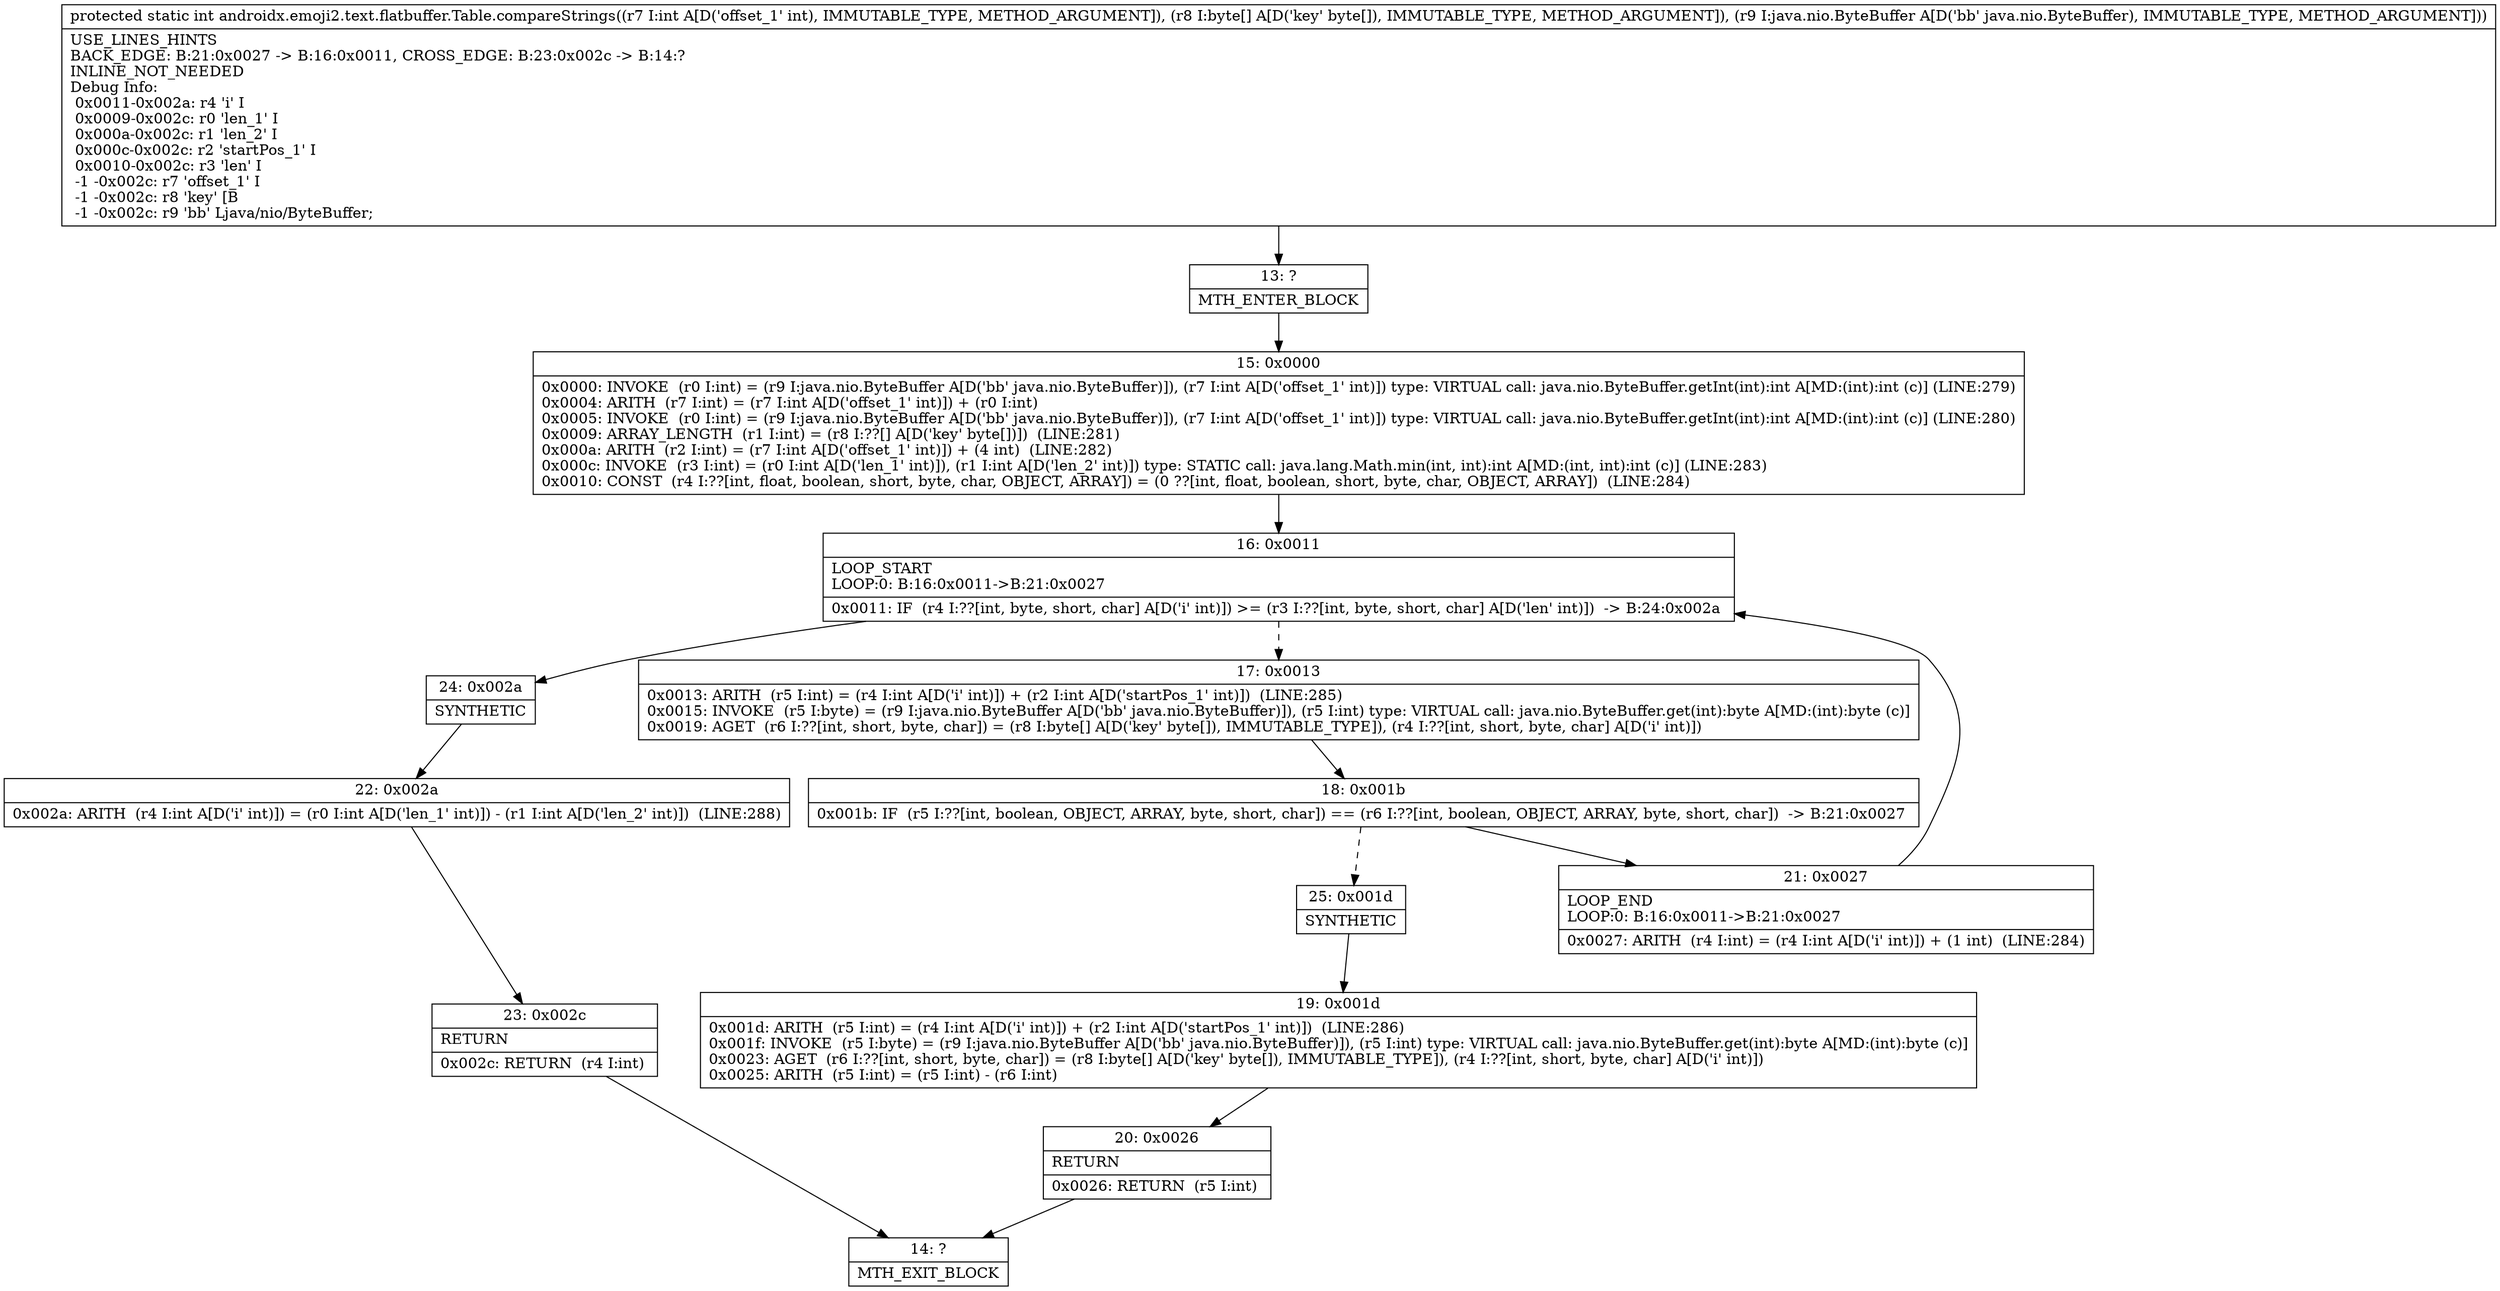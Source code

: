 digraph "CFG forandroidx.emoji2.text.flatbuffer.Table.compareStrings(I[BLjava\/nio\/ByteBuffer;)I" {
Node_13 [shape=record,label="{13\:\ ?|MTH_ENTER_BLOCK\l}"];
Node_15 [shape=record,label="{15\:\ 0x0000|0x0000: INVOKE  (r0 I:int) = (r9 I:java.nio.ByteBuffer A[D('bb' java.nio.ByteBuffer)]), (r7 I:int A[D('offset_1' int)]) type: VIRTUAL call: java.nio.ByteBuffer.getInt(int):int A[MD:(int):int (c)] (LINE:279)\l0x0004: ARITH  (r7 I:int) = (r7 I:int A[D('offset_1' int)]) + (r0 I:int) \l0x0005: INVOKE  (r0 I:int) = (r9 I:java.nio.ByteBuffer A[D('bb' java.nio.ByteBuffer)]), (r7 I:int A[D('offset_1' int)]) type: VIRTUAL call: java.nio.ByteBuffer.getInt(int):int A[MD:(int):int (c)] (LINE:280)\l0x0009: ARRAY_LENGTH  (r1 I:int) = (r8 I:??[] A[D('key' byte[])])  (LINE:281)\l0x000a: ARITH  (r2 I:int) = (r7 I:int A[D('offset_1' int)]) + (4 int)  (LINE:282)\l0x000c: INVOKE  (r3 I:int) = (r0 I:int A[D('len_1' int)]), (r1 I:int A[D('len_2' int)]) type: STATIC call: java.lang.Math.min(int, int):int A[MD:(int, int):int (c)] (LINE:283)\l0x0010: CONST  (r4 I:??[int, float, boolean, short, byte, char, OBJECT, ARRAY]) = (0 ??[int, float, boolean, short, byte, char, OBJECT, ARRAY])  (LINE:284)\l}"];
Node_16 [shape=record,label="{16\:\ 0x0011|LOOP_START\lLOOP:0: B:16:0x0011\-\>B:21:0x0027\l|0x0011: IF  (r4 I:??[int, byte, short, char] A[D('i' int)]) \>= (r3 I:??[int, byte, short, char] A[D('len' int)])  \-\> B:24:0x002a \l}"];
Node_17 [shape=record,label="{17\:\ 0x0013|0x0013: ARITH  (r5 I:int) = (r4 I:int A[D('i' int)]) + (r2 I:int A[D('startPos_1' int)])  (LINE:285)\l0x0015: INVOKE  (r5 I:byte) = (r9 I:java.nio.ByteBuffer A[D('bb' java.nio.ByteBuffer)]), (r5 I:int) type: VIRTUAL call: java.nio.ByteBuffer.get(int):byte A[MD:(int):byte (c)]\l0x0019: AGET  (r6 I:??[int, short, byte, char]) = (r8 I:byte[] A[D('key' byte[]), IMMUTABLE_TYPE]), (r4 I:??[int, short, byte, char] A[D('i' int)]) \l}"];
Node_18 [shape=record,label="{18\:\ 0x001b|0x001b: IF  (r5 I:??[int, boolean, OBJECT, ARRAY, byte, short, char]) == (r6 I:??[int, boolean, OBJECT, ARRAY, byte, short, char])  \-\> B:21:0x0027 \l}"];
Node_21 [shape=record,label="{21\:\ 0x0027|LOOP_END\lLOOP:0: B:16:0x0011\-\>B:21:0x0027\l|0x0027: ARITH  (r4 I:int) = (r4 I:int A[D('i' int)]) + (1 int)  (LINE:284)\l}"];
Node_25 [shape=record,label="{25\:\ 0x001d|SYNTHETIC\l}"];
Node_19 [shape=record,label="{19\:\ 0x001d|0x001d: ARITH  (r5 I:int) = (r4 I:int A[D('i' int)]) + (r2 I:int A[D('startPos_1' int)])  (LINE:286)\l0x001f: INVOKE  (r5 I:byte) = (r9 I:java.nio.ByteBuffer A[D('bb' java.nio.ByteBuffer)]), (r5 I:int) type: VIRTUAL call: java.nio.ByteBuffer.get(int):byte A[MD:(int):byte (c)]\l0x0023: AGET  (r6 I:??[int, short, byte, char]) = (r8 I:byte[] A[D('key' byte[]), IMMUTABLE_TYPE]), (r4 I:??[int, short, byte, char] A[D('i' int)]) \l0x0025: ARITH  (r5 I:int) = (r5 I:int) \- (r6 I:int) \l}"];
Node_20 [shape=record,label="{20\:\ 0x0026|RETURN\l|0x0026: RETURN  (r5 I:int) \l}"];
Node_14 [shape=record,label="{14\:\ ?|MTH_EXIT_BLOCK\l}"];
Node_24 [shape=record,label="{24\:\ 0x002a|SYNTHETIC\l}"];
Node_22 [shape=record,label="{22\:\ 0x002a|0x002a: ARITH  (r4 I:int A[D('i' int)]) = (r0 I:int A[D('len_1' int)]) \- (r1 I:int A[D('len_2' int)])  (LINE:288)\l}"];
Node_23 [shape=record,label="{23\:\ 0x002c|RETURN\l|0x002c: RETURN  (r4 I:int) \l}"];
MethodNode[shape=record,label="{protected static int androidx.emoji2.text.flatbuffer.Table.compareStrings((r7 I:int A[D('offset_1' int), IMMUTABLE_TYPE, METHOD_ARGUMENT]), (r8 I:byte[] A[D('key' byte[]), IMMUTABLE_TYPE, METHOD_ARGUMENT]), (r9 I:java.nio.ByteBuffer A[D('bb' java.nio.ByteBuffer), IMMUTABLE_TYPE, METHOD_ARGUMENT]))  | USE_LINES_HINTS\lBACK_EDGE: B:21:0x0027 \-\> B:16:0x0011, CROSS_EDGE: B:23:0x002c \-\> B:14:?\lINLINE_NOT_NEEDED\lDebug Info:\l  0x0011\-0x002a: r4 'i' I\l  0x0009\-0x002c: r0 'len_1' I\l  0x000a\-0x002c: r1 'len_2' I\l  0x000c\-0x002c: r2 'startPos_1' I\l  0x0010\-0x002c: r3 'len' I\l  \-1 \-0x002c: r7 'offset_1' I\l  \-1 \-0x002c: r8 'key' [B\l  \-1 \-0x002c: r9 'bb' Ljava\/nio\/ByteBuffer;\l}"];
MethodNode -> Node_13;Node_13 -> Node_15;
Node_15 -> Node_16;
Node_16 -> Node_17[style=dashed];
Node_16 -> Node_24;
Node_17 -> Node_18;
Node_18 -> Node_21;
Node_18 -> Node_25[style=dashed];
Node_21 -> Node_16;
Node_25 -> Node_19;
Node_19 -> Node_20;
Node_20 -> Node_14;
Node_24 -> Node_22;
Node_22 -> Node_23;
Node_23 -> Node_14;
}

